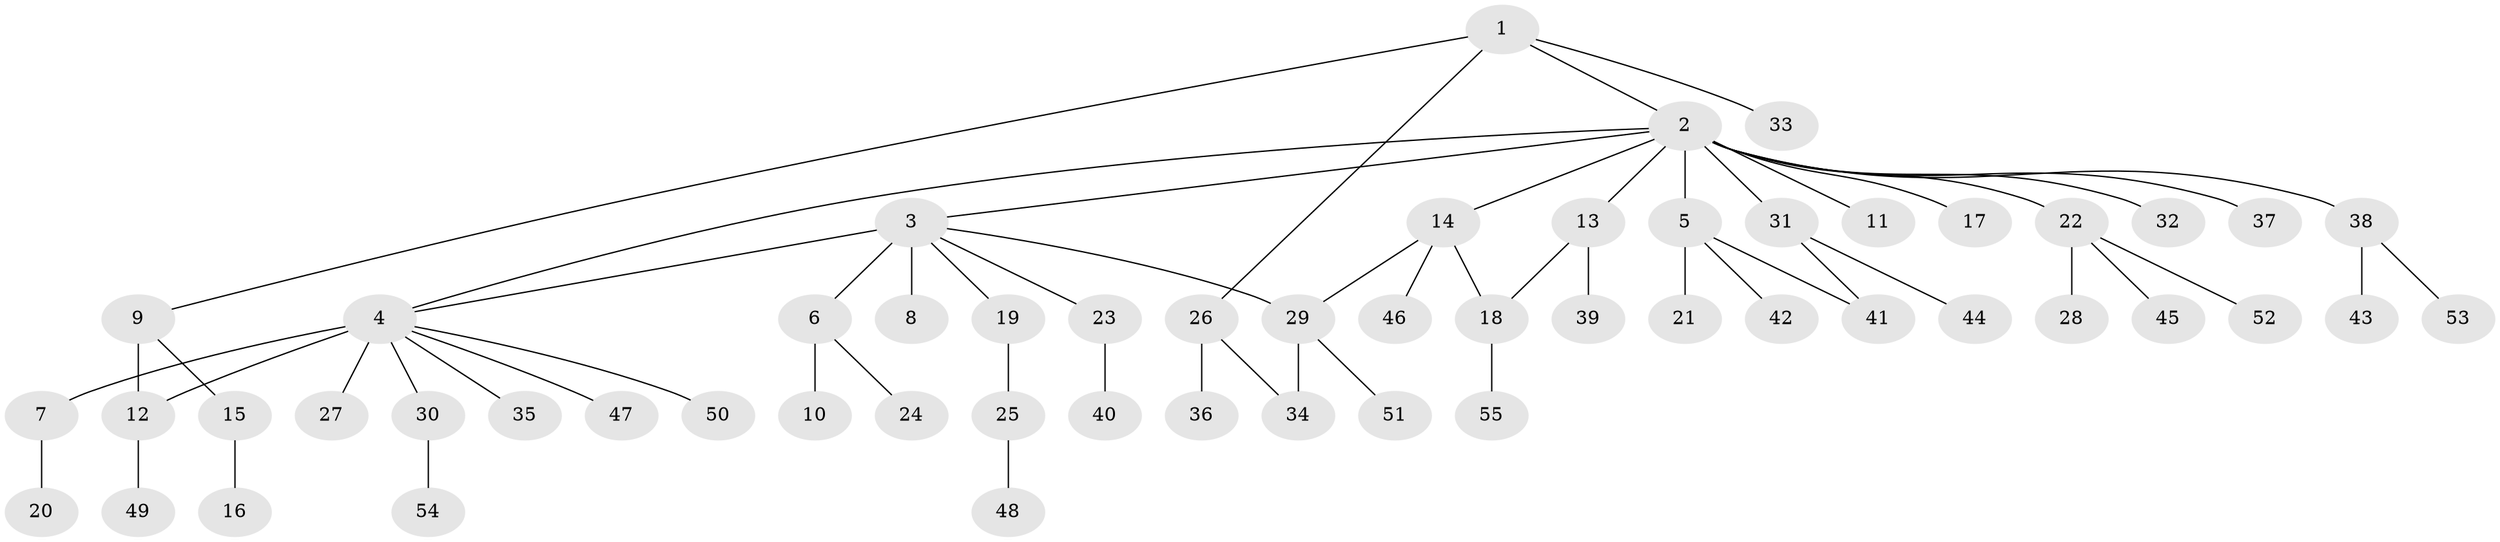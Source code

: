 // original degree distribution, {5: 0.037037037037037035, 38: 0.007407407407407408, 13: 0.014814814814814815, 1: 0.6370370370370371, 2: 0.21481481481481482, 4: 0.037037037037037035, 7: 0.007407407407407408, 6: 0.014814814814814815, 3: 0.02962962962962963}
// Generated by graph-tools (version 1.1) at 2025/50/03/04/25 22:50:30]
// undirected, 55 vertices, 60 edges
graph export_dot {
  node [color=gray90,style=filled];
  1;
  2;
  3;
  4;
  5;
  6;
  7;
  8;
  9;
  10;
  11;
  12;
  13;
  14;
  15;
  16;
  17;
  18;
  19;
  20;
  21;
  22;
  23;
  24;
  25;
  26;
  27;
  28;
  29;
  30;
  31;
  32;
  33;
  34;
  35;
  36;
  37;
  38;
  39;
  40;
  41;
  42;
  43;
  44;
  45;
  46;
  47;
  48;
  49;
  50;
  51;
  52;
  53;
  54;
  55;
  1 -- 2 [weight=1.0];
  1 -- 9 [weight=1.0];
  1 -- 26 [weight=1.0];
  1 -- 33 [weight=1.0];
  2 -- 3 [weight=1.0];
  2 -- 4 [weight=1.0];
  2 -- 5 [weight=24.0];
  2 -- 11 [weight=1.0];
  2 -- 13 [weight=1.0];
  2 -- 14 [weight=1.0];
  2 -- 17 [weight=1.0];
  2 -- 22 [weight=2.0];
  2 -- 31 [weight=1.0];
  2 -- 32 [weight=1.0];
  2 -- 37 [weight=1.0];
  2 -- 38 [weight=1.0];
  3 -- 4 [weight=1.0];
  3 -- 6 [weight=1.0];
  3 -- 8 [weight=6.0];
  3 -- 19 [weight=1.0];
  3 -- 23 [weight=1.0];
  3 -- 29 [weight=1.0];
  4 -- 7 [weight=4.0];
  4 -- 12 [weight=1.0];
  4 -- 27 [weight=1.0];
  4 -- 30 [weight=1.0];
  4 -- 35 [weight=1.0];
  4 -- 47 [weight=1.0];
  4 -- 50 [weight=1.0];
  5 -- 21 [weight=1.0];
  5 -- 41 [weight=1.0];
  5 -- 42 [weight=1.0];
  6 -- 10 [weight=1.0];
  6 -- 24 [weight=1.0];
  7 -- 20 [weight=1.0];
  9 -- 12 [weight=4.0];
  9 -- 15 [weight=1.0];
  12 -- 49 [weight=1.0];
  13 -- 18 [weight=1.0];
  13 -- 39 [weight=1.0];
  14 -- 18 [weight=1.0];
  14 -- 29 [weight=1.0];
  14 -- 46 [weight=1.0];
  15 -- 16 [weight=4.0];
  18 -- 55 [weight=1.0];
  19 -- 25 [weight=1.0];
  22 -- 28 [weight=1.0];
  22 -- 45 [weight=1.0];
  22 -- 52 [weight=1.0];
  23 -- 40 [weight=4.0];
  25 -- 48 [weight=1.0];
  26 -- 34 [weight=2.0];
  26 -- 36 [weight=1.0];
  29 -- 34 [weight=1.0];
  29 -- 51 [weight=1.0];
  30 -- 54 [weight=1.0];
  31 -- 41 [weight=1.0];
  31 -- 44 [weight=1.0];
  38 -- 43 [weight=1.0];
  38 -- 53 [weight=1.0];
}
